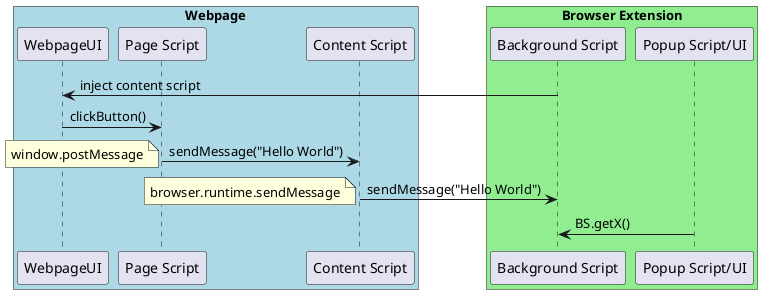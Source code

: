 @startuml
' A content script is a part of your extension that runs in the context of a particular web page
' (as opposed to background scripts which are part of the extension,
' or scripts which are part of the web site itself, such as those loaded using the <script> element).

box "Webpage" #LightBlue

participant "WebpageUI"             as website
participant "Page Script"           as PS

participant "Content Script"        as CS

end box

box "Browser Extension" #LightGreen

participant "Background Script"     as BS
participant "Popup Script/UI"       as PUS

end box

BS -> website : inject content script

website -> PS: clickButton()
'create CS
PS -> CS: sendMessage("Hello World")
note left: window.postMessage


' Connection-based messaging:
' https://developer.mozilla.org/en-US/docs/Mozilla/Add-ons/WebExtensions/Content_scripts#connection-based_messaging
CS -> BS : sendMessage("Hello World")
note left: browser.runtime.sendMessage

PUS -> BS : BS.getX()
'Cannot open UI from BS



@enduml